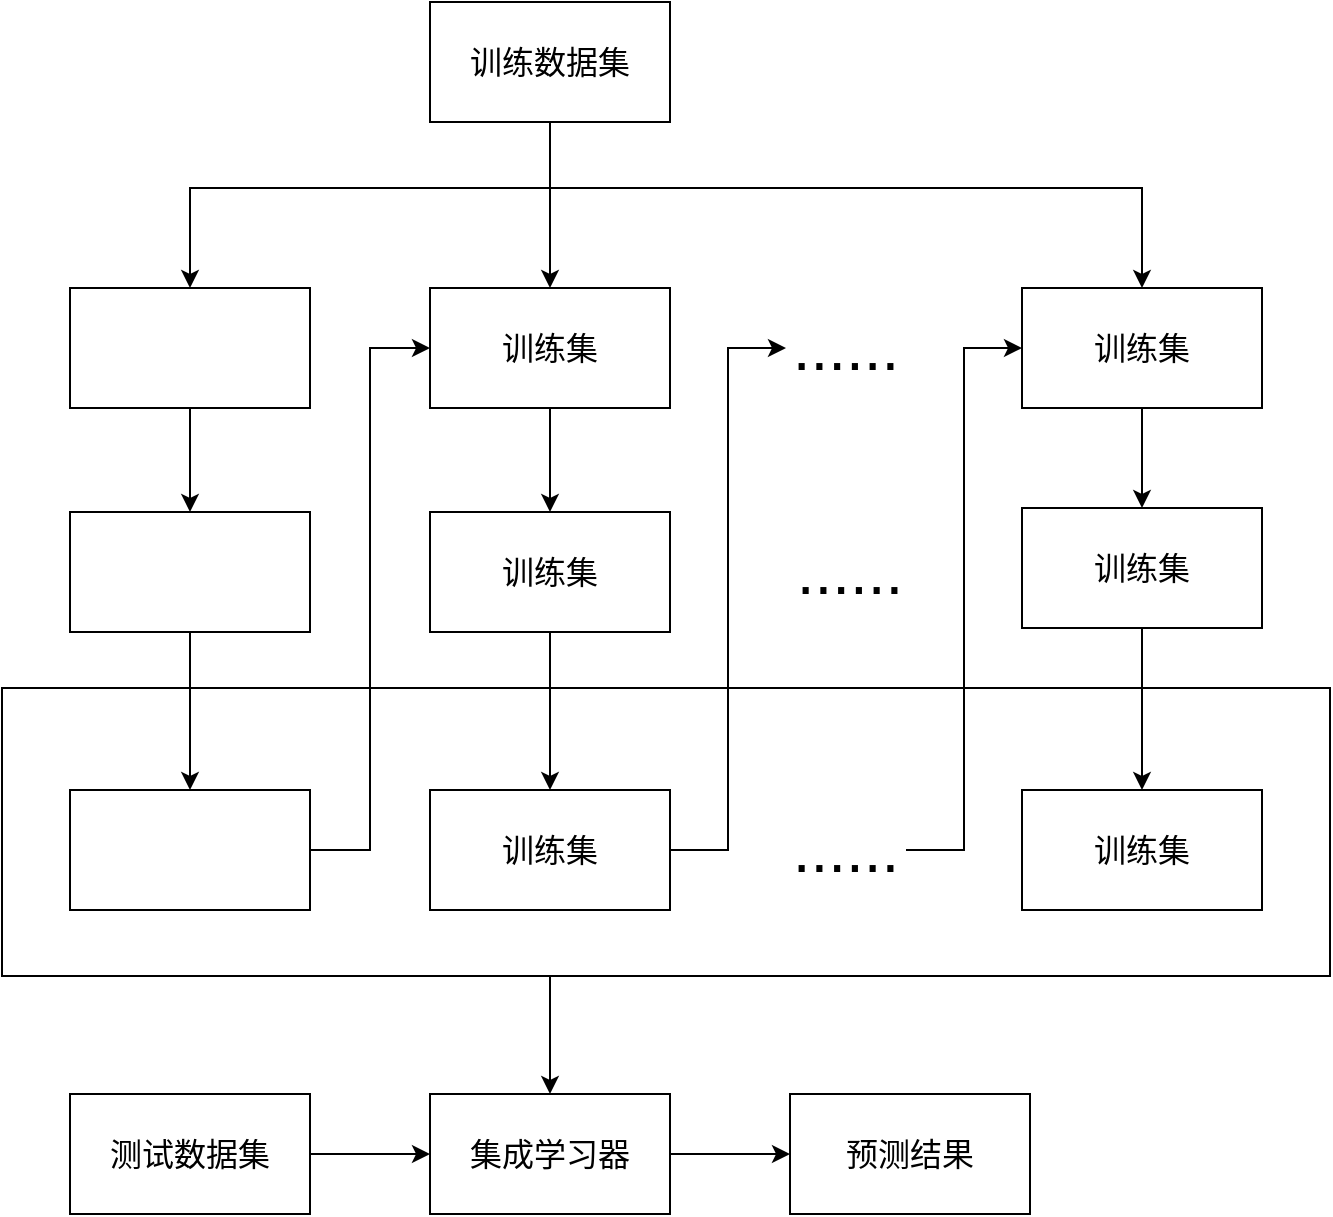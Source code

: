 <mxfile version="17.2.1" type="github">
  <diagram id="1vIonlbrvvaMYxb8ywdW" name="Page-1">
    <mxGraphModel dx="1483" dy="781" grid="0" gridSize="10" guides="1" tooltips="1" connect="1" arrows="1" fold="1" page="1" pageScale="1" pageWidth="827" pageHeight="1169" math="0" shadow="0">
      <root>
        <mxCell id="0" />
        <mxCell id="1" parent="0" />
        <mxCell id="P3XIkEq_9gRFq2ob-cjj-70" value="" style="rounded=0;whiteSpace=wrap;html=1;fontSize=32;" vertex="1" parent="1">
          <mxGeometry x="82" y="390" width="664" height="144" as="geometry" />
        </mxCell>
        <mxCell id="P3XIkEq_9gRFq2ob-cjj-46" style="edgeStyle=orthogonalEdgeStyle;rounded=0;orthogonalLoop=1;jettySize=auto;html=1;entryX=0.5;entryY=0;entryDx=0;entryDy=0;fontSize=16;" edge="1" parent="1" source="P3XIkEq_9gRFq2ob-cjj-41" target="P3XIkEq_9gRFq2ob-cjj-45">
          <mxGeometry relative="1" as="geometry" />
        </mxCell>
        <mxCell id="P3XIkEq_9gRFq2ob-cjj-63" style="edgeStyle=orthogonalEdgeStyle;rounded=0;orthogonalLoop=1;jettySize=auto;html=1;entryX=0.5;entryY=0;entryDx=0;entryDy=0;fontSize=32;" edge="1" parent="1" source="P3XIkEq_9gRFq2ob-cjj-41" target="P3XIkEq_9gRFq2ob-cjj-42">
          <mxGeometry relative="1" as="geometry">
            <Array as="points">
              <mxPoint x="356" y="140" />
              <mxPoint x="176" y="140" />
            </Array>
          </mxGeometry>
        </mxCell>
        <mxCell id="P3XIkEq_9gRFq2ob-cjj-64" style="edgeStyle=orthogonalEdgeStyle;rounded=0;orthogonalLoop=1;jettySize=auto;html=1;entryX=0.5;entryY=0;entryDx=0;entryDy=0;fontSize=32;" edge="1" parent="1" source="P3XIkEq_9gRFq2ob-cjj-41" target="P3XIkEq_9gRFq2ob-cjj-47">
          <mxGeometry relative="1" as="geometry">
            <Array as="points">
              <mxPoint x="356" y="140" />
              <mxPoint x="652" y="140" />
            </Array>
          </mxGeometry>
        </mxCell>
        <mxCell id="P3XIkEq_9gRFq2ob-cjj-41" value="训练数据集" style="rounded=0;whiteSpace=wrap;html=1;fontSize=16;" vertex="1" parent="1">
          <mxGeometry x="296" y="47" width="120" height="60" as="geometry" />
        </mxCell>
        <mxCell id="P3XIkEq_9gRFq2ob-cjj-52" value="" style="edgeStyle=orthogonalEdgeStyle;rounded=0;orthogonalLoop=1;jettySize=auto;html=1;fontSize=32;" edge="1" parent="1" source="P3XIkEq_9gRFq2ob-cjj-42" target="P3XIkEq_9gRFq2ob-cjj-50">
          <mxGeometry relative="1" as="geometry" />
        </mxCell>
        <mxCell id="P3XIkEq_9gRFq2ob-cjj-42" value="" style="rounded=0;whiteSpace=wrap;html=1;fontSize=16;" vertex="1" parent="1">
          <mxGeometry x="116" y="190" width="120" height="60" as="geometry" />
        </mxCell>
        <mxCell id="P3XIkEq_9gRFq2ob-cjj-56" value="" style="edgeStyle=orthogonalEdgeStyle;rounded=0;orthogonalLoop=1;jettySize=auto;html=1;fontSize=32;" edge="1" parent="1" source="P3XIkEq_9gRFq2ob-cjj-45" target="P3XIkEq_9gRFq2ob-cjj-55">
          <mxGeometry relative="1" as="geometry" />
        </mxCell>
        <mxCell id="P3XIkEq_9gRFq2ob-cjj-45" value="训练集" style="rounded=0;whiteSpace=wrap;html=1;fontSize=16;" vertex="1" parent="1">
          <mxGeometry x="296" y="190" width="120" height="60" as="geometry" />
        </mxCell>
        <mxCell id="P3XIkEq_9gRFq2ob-cjj-66" value="" style="edgeStyle=orthogonalEdgeStyle;rounded=0;orthogonalLoop=1;jettySize=auto;html=1;fontSize=32;" edge="1" parent="1" source="P3XIkEq_9gRFq2ob-cjj-47" target="P3XIkEq_9gRFq2ob-cjj-65">
          <mxGeometry relative="1" as="geometry" />
        </mxCell>
        <mxCell id="P3XIkEq_9gRFq2ob-cjj-47" value="训练集" style="rounded=0;whiteSpace=wrap;html=1;fontSize=16;" vertex="1" parent="1">
          <mxGeometry x="592" y="190" width="120" height="60" as="geometry" />
        </mxCell>
        <mxCell id="P3XIkEq_9gRFq2ob-cjj-49" value="......" style="text;html=1;strokeColor=none;fillColor=none;align=center;verticalAlign=middle;whiteSpace=wrap;rounded=0;fontSize=32;" vertex="1" parent="1">
          <mxGeometry x="474" y="205" width="60" height="30" as="geometry" />
        </mxCell>
        <mxCell id="P3XIkEq_9gRFq2ob-cjj-53" value="" style="edgeStyle=orthogonalEdgeStyle;rounded=0;orthogonalLoop=1;jettySize=auto;html=1;fontSize=32;" edge="1" parent="1" source="P3XIkEq_9gRFq2ob-cjj-50" target="P3XIkEq_9gRFq2ob-cjj-51">
          <mxGeometry relative="1" as="geometry" />
        </mxCell>
        <mxCell id="P3XIkEq_9gRFq2ob-cjj-50" value="" style="rounded=0;whiteSpace=wrap;html=1;fontSize=16;" vertex="1" parent="1">
          <mxGeometry x="116" y="302" width="120" height="60" as="geometry" />
        </mxCell>
        <mxCell id="P3XIkEq_9gRFq2ob-cjj-54" style="edgeStyle=orthogonalEdgeStyle;rounded=0;orthogonalLoop=1;jettySize=auto;html=1;entryX=0;entryY=0.5;entryDx=0;entryDy=0;fontSize=32;" edge="1" parent="1" source="P3XIkEq_9gRFq2ob-cjj-51" target="P3XIkEq_9gRFq2ob-cjj-45">
          <mxGeometry relative="1" as="geometry" />
        </mxCell>
        <mxCell id="P3XIkEq_9gRFq2ob-cjj-51" value="" style="rounded=0;whiteSpace=wrap;html=1;fontSize=16;" vertex="1" parent="1">
          <mxGeometry x="116" y="441" width="120" height="60" as="geometry" />
        </mxCell>
        <mxCell id="P3XIkEq_9gRFq2ob-cjj-58" value="" style="edgeStyle=orthogonalEdgeStyle;rounded=0;orthogonalLoop=1;jettySize=auto;html=1;fontSize=32;" edge="1" parent="1" source="P3XIkEq_9gRFq2ob-cjj-55" target="P3XIkEq_9gRFq2ob-cjj-57">
          <mxGeometry relative="1" as="geometry" />
        </mxCell>
        <mxCell id="P3XIkEq_9gRFq2ob-cjj-55" value="训练集" style="rounded=0;whiteSpace=wrap;html=1;fontSize=16;" vertex="1" parent="1">
          <mxGeometry x="296" y="302" width="120" height="60" as="geometry" />
        </mxCell>
        <mxCell id="P3XIkEq_9gRFq2ob-cjj-61" style="edgeStyle=orthogonalEdgeStyle;rounded=0;orthogonalLoop=1;jettySize=auto;html=1;entryX=0;entryY=0.5;entryDx=0;entryDy=0;fontSize=32;" edge="1" parent="1" source="P3XIkEq_9gRFq2ob-cjj-57" target="P3XIkEq_9gRFq2ob-cjj-49">
          <mxGeometry relative="1" as="geometry" />
        </mxCell>
        <mxCell id="P3XIkEq_9gRFq2ob-cjj-57" value="训练集" style="rounded=0;whiteSpace=wrap;html=1;fontSize=16;" vertex="1" parent="1">
          <mxGeometry x="296" y="441" width="120" height="60" as="geometry" />
        </mxCell>
        <mxCell id="P3XIkEq_9gRFq2ob-cjj-59" value="......" style="text;html=1;strokeColor=none;fillColor=none;align=center;verticalAlign=middle;whiteSpace=wrap;rounded=0;fontSize=32;" vertex="1" parent="1">
          <mxGeometry x="476" y="317" width="60" height="30" as="geometry" />
        </mxCell>
        <mxCell id="P3XIkEq_9gRFq2ob-cjj-62" style="edgeStyle=orthogonalEdgeStyle;rounded=0;orthogonalLoop=1;jettySize=auto;html=1;entryX=0;entryY=0.5;entryDx=0;entryDy=0;fontSize=32;" edge="1" parent="1" source="P3XIkEq_9gRFq2ob-cjj-60" target="P3XIkEq_9gRFq2ob-cjj-47">
          <mxGeometry relative="1" as="geometry" />
        </mxCell>
        <mxCell id="P3XIkEq_9gRFq2ob-cjj-60" value="......" style="text;html=1;strokeColor=none;fillColor=none;align=center;verticalAlign=middle;whiteSpace=wrap;rounded=0;fontSize=32;" vertex="1" parent="1">
          <mxGeometry x="474" y="456" width="60" height="30" as="geometry" />
        </mxCell>
        <mxCell id="P3XIkEq_9gRFq2ob-cjj-68" value="" style="edgeStyle=orthogonalEdgeStyle;rounded=0;orthogonalLoop=1;jettySize=auto;html=1;fontSize=32;" edge="1" parent="1" source="P3XIkEq_9gRFq2ob-cjj-65" target="P3XIkEq_9gRFq2ob-cjj-67">
          <mxGeometry relative="1" as="geometry" />
        </mxCell>
        <mxCell id="P3XIkEq_9gRFq2ob-cjj-65" value="训练集" style="rounded=0;whiteSpace=wrap;html=1;fontSize=16;" vertex="1" parent="1">
          <mxGeometry x="592" y="300" width="120" height="60" as="geometry" />
        </mxCell>
        <mxCell id="P3XIkEq_9gRFq2ob-cjj-67" value="训练集" style="rounded=0;whiteSpace=wrap;html=1;fontSize=16;" vertex="1" parent="1">
          <mxGeometry x="592" y="441" width="120" height="60" as="geometry" />
        </mxCell>
        <mxCell id="P3XIkEq_9gRFq2ob-cjj-77" style="edgeStyle=orthogonalEdgeStyle;rounded=0;orthogonalLoop=1;jettySize=auto;html=1;exitX=1;exitY=0.5;exitDx=0;exitDy=0;entryX=0;entryY=0.5;entryDx=0;entryDy=0;fontSize=32;" edge="1" parent="1" source="P3XIkEq_9gRFq2ob-cjj-69" target="P3XIkEq_9gRFq2ob-cjj-76">
          <mxGeometry relative="1" as="geometry" />
        </mxCell>
        <mxCell id="P3XIkEq_9gRFq2ob-cjj-69" value="集成学习器" style="rounded=0;whiteSpace=wrap;html=1;fontSize=16;" vertex="1" parent="1">
          <mxGeometry x="296" y="593" width="120" height="60" as="geometry" />
        </mxCell>
        <mxCell id="P3XIkEq_9gRFq2ob-cjj-73" value="" style="endArrow=classic;html=1;rounded=0;fontSize=32;entryX=0.5;entryY=0;entryDx=0;entryDy=0;" edge="1" parent="1" target="P3XIkEq_9gRFq2ob-cjj-69">
          <mxGeometry width="50" height="50" relative="1" as="geometry">
            <mxPoint x="356" y="534" as="sourcePoint" />
            <mxPoint x="400" y="504" as="targetPoint" />
          </mxGeometry>
        </mxCell>
        <mxCell id="P3XIkEq_9gRFq2ob-cjj-75" value="" style="edgeStyle=orthogonalEdgeStyle;rounded=0;orthogonalLoop=1;jettySize=auto;html=1;fontSize=32;" edge="1" parent="1" source="P3XIkEq_9gRFq2ob-cjj-74" target="P3XIkEq_9gRFq2ob-cjj-69">
          <mxGeometry relative="1" as="geometry" />
        </mxCell>
        <mxCell id="P3XIkEq_9gRFq2ob-cjj-74" value="测试数据集" style="rounded=0;whiteSpace=wrap;html=1;fontSize=16;" vertex="1" parent="1">
          <mxGeometry x="116" y="593" width="120" height="60" as="geometry" />
        </mxCell>
        <mxCell id="P3XIkEq_9gRFq2ob-cjj-76" value="预测结果" style="rounded=0;whiteSpace=wrap;html=1;fontSize=16;" vertex="1" parent="1">
          <mxGeometry x="476" y="593" width="120" height="60" as="geometry" />
        </mxCell>
      </root>
    </mxGraphModel>
  </diagram>
</mxfile>
